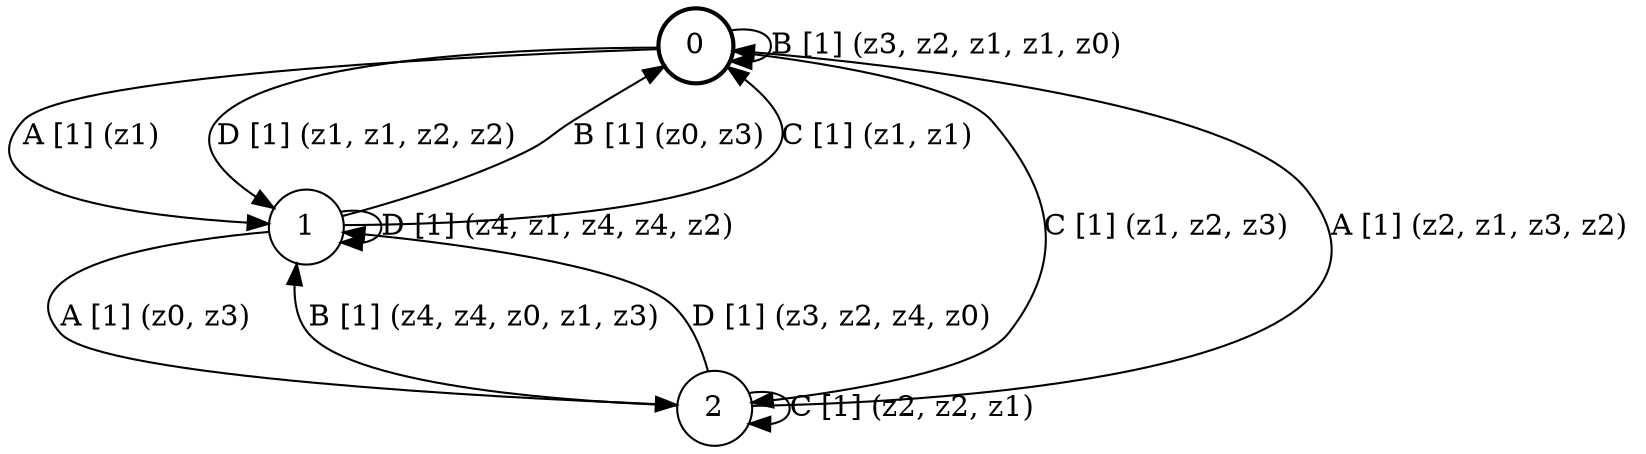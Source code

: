 # generated file, don't try to modify
# command: dot -Tpng <filename> > tree.png
digraph Automaton {
    node [shape = circle];
    0 [style = "bold"];
    0 -> 0 [label = "B [1] (z3, z2, z1, z1, z0) "];
    0 -> 1 [label = "A [1] (z1) "];
    0 -> 1 [label = "D [1] (z1, z1, z2, z2) "];
    0 -> 2 [label = "C [1] (z1, z2, z3) "];
    1 -> 0 [label = "B [1] (z0, z3) "];
    1 -> 2 [label = "A [1] (z0, z3) "];
    1 -> 1 [label = "D [1] (z4, z1, z4, z4, z2) "];
    1 -> 0 [label = "C [1] (z1, z1) "];
    2 -> 1 [label = "B [1] (z4, z4, z0, z1, z3) "];
    2 -> 0 [label = "A [1] (z2, z1, z3, z2) "];
    2 -> 1 [label = "D [1] (z3, z2, z4, z0) "];
    2 -> 2 [label = "C [1] (z2, z2, z1) "];
}
